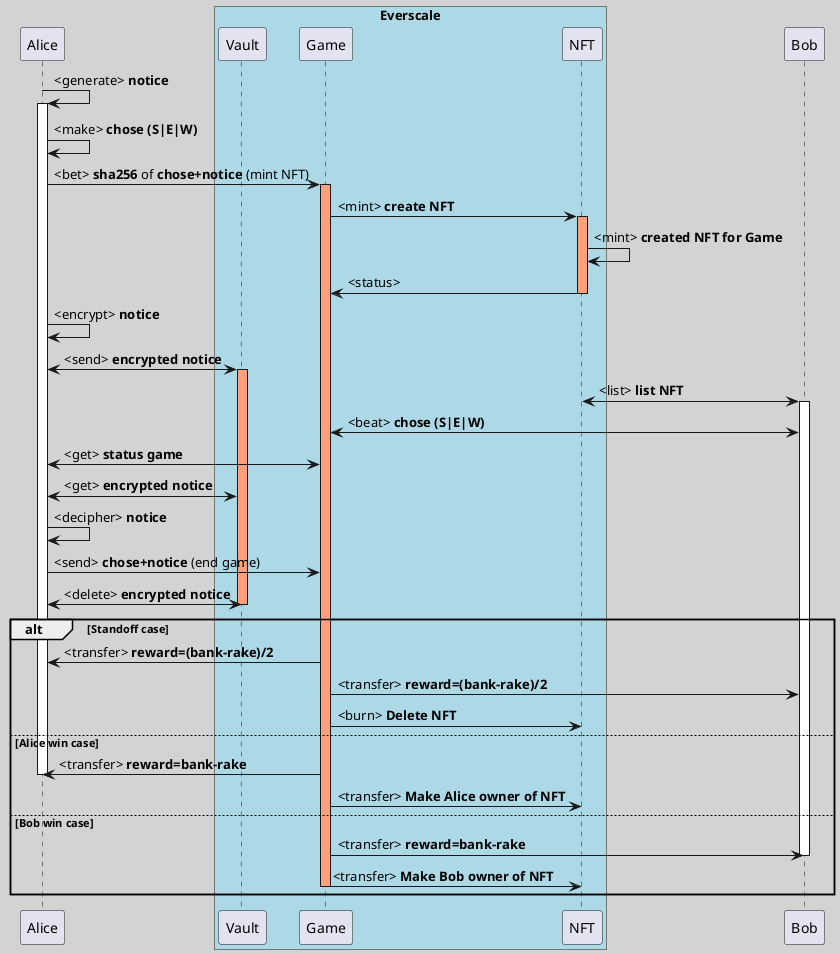 @startuml
skinparam shadowing false
skinparam backgroundColor #LightGrey
skinparam handwritten false

participant Alice

box "Everscale" #LightBlue
participant Vault
participant Game
participant NFT
end box

participant Bob

Alice -> Alice: <generate> **notice**
activate Alice
Alice -> Alice: <make> **chose (S|E|W)**
Alice -> Game: <bet> **sha256** of **chose+notice** (mint NFT)
activate Game #LightSalmon
Game -> NFT: <mint> **create NFT**
activate NFT #LightSalmon
NFT -> NFT: <mint> **created NFT for Game**
NFT -> Game: <status>
deactivate NFT
Alice -> Alice: <encrypt> **notice**
Alice <-> Vault: <send> **encrypted notice**
activate Vault #LightSalmon
Bob <-> NFT: <list> **list NFT**
activate Bob
Bob <-> Game: <beat> **chose (S|E|W)**
Alice <-> Game: <get> **status game**

Alice <-> Vault: <get> **encrypted notice**
Alice -> Alice: <decipher> **notice**
Alice -> Game: <send> **chose+notice** (end game)
Alice <-> Vault: <delete> **encrypted notice**
deactivate Vault
alt Standoff case
    Game -> Alice: <transfer> **reward=(bank-rake)/2**
    Game -> Bob: <transfer> **reward=(bank-rake)/2**
    Game -> NFT: <burn> **Delete NFT**
else Alice win case
    Game -> Alice: <transfer> **reward=bank-rake**
    deactivate Alice
    Game -> NFT: <transfer> **Make Alice owner of NFT**
else Bob win case
    Game -> Bob: <transfer> **reward=bank-rake**
    deactivate Bob
    Game -> NFT: <transfer> **Make Bob owner of NFT**
    deactivate Game
end
@enduml
